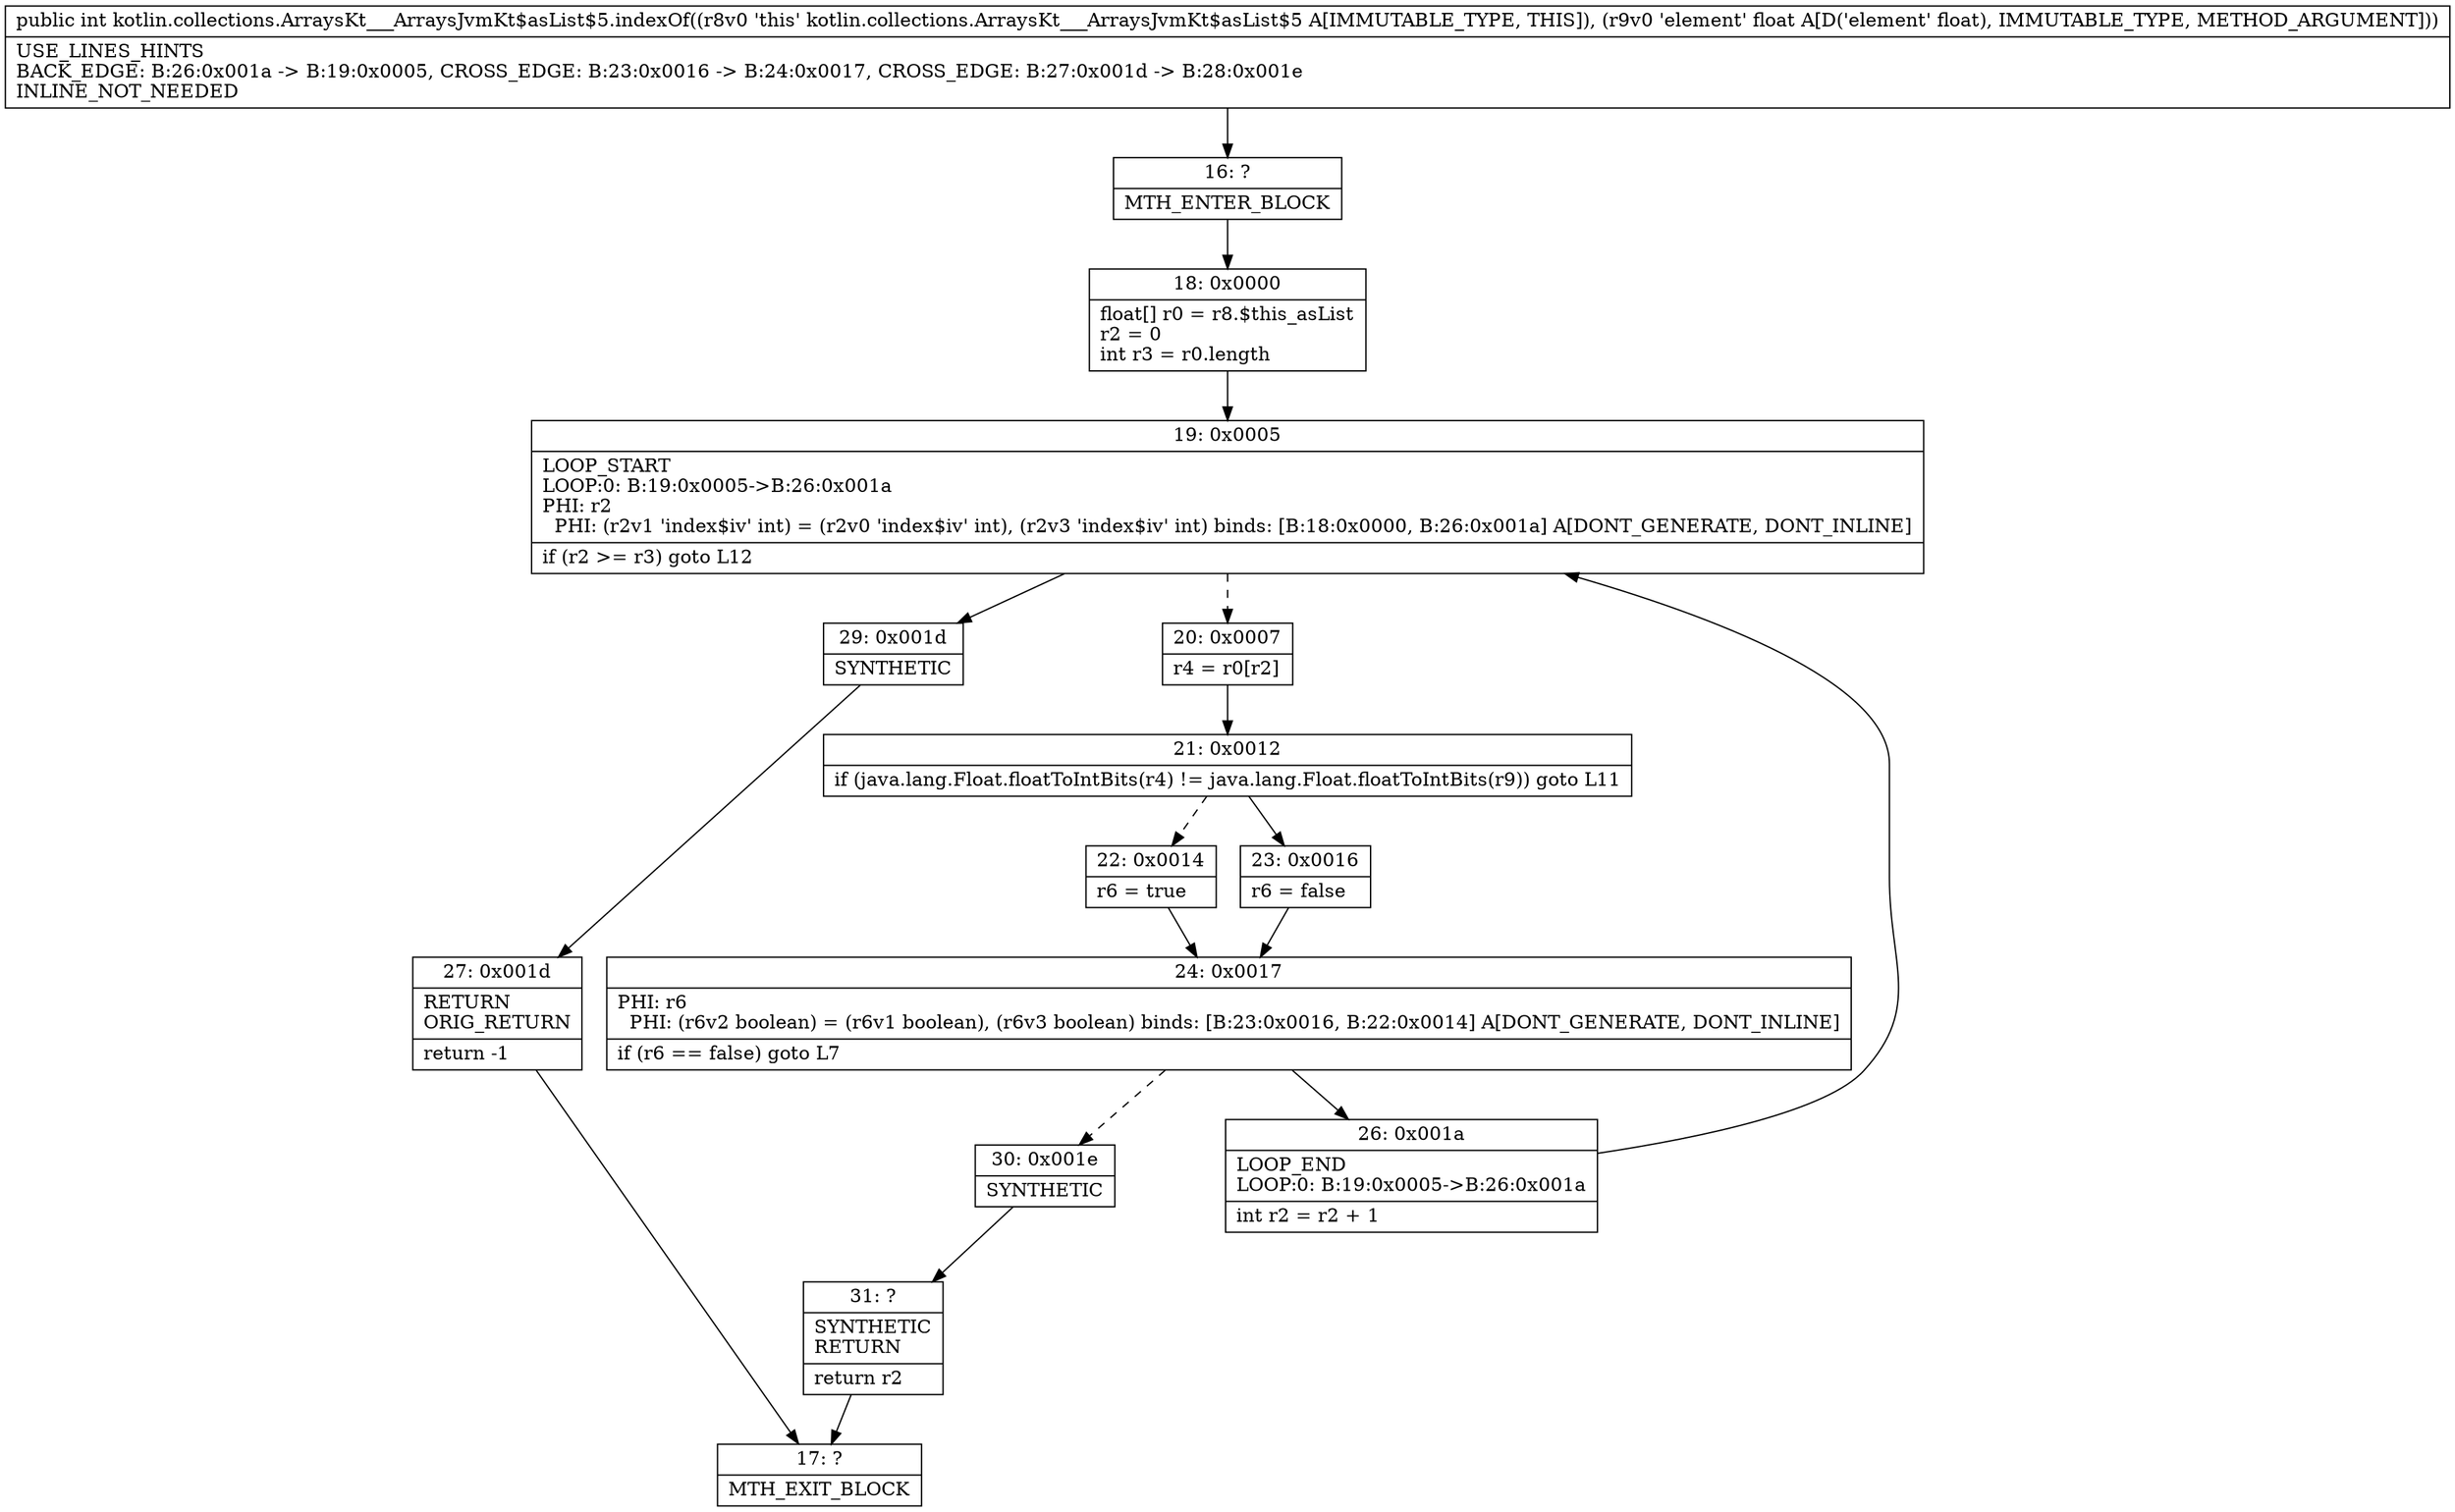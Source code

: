 digraph "CFG forkotlin.collections.ArraysKt___ArraysJvmKt$asList$5.indexOf(F)I" {
Node_16 [shape=record,label="{16\:\ ?|MTH_ENTER_BLOCK\l}"];
Node_18 [shape=record,label="{18\:\ 0x0000|float[] r0 = r8.$this_asList\lr2 = 0\lint r3 = r0.length\l}"];
Node_19 [shape=record,label="{19\:\ 0x0005|LOOP_START\lLOOP:0: B:19:0x0005\-\>B:26:0x001a\lPHI: r2 \l  PHI: (r2v1 'index$iv' int) = (r2v0 'index$iv' int), (r2v3 'index$iv' int) binds: [B:18:0x0000, B:26:0x001a] A[DONT_GENERATE, DONT_INLINE]\l|if (r2 \>= r3) goto L12\l}"];
Node_20 [shape=record,label="{20\:\ 0x0007|r4 = r0[r2]\l}"];
Node_21 [shape=record,label="{21\:\ 0x0012|if (java.lang.Float.floatToIntBits(r4) != java.lang.Float.floatToIntBits(r9)) goto L11\l}"];
Node_22 [shape=record,label="{22\:\ 0x0014|r6 = true\l}"];
Node_24 [shape=record,label="{24\:\ 0x0017|PHI: r6 \l  PHI: (r6v2 boolean) = (r6v1 boolean), (r6v3 boolean) binds: [B:23:0x0016, B:22:0x0014] A[DONT_GENERATE, DONT_INLINE]\l|if (r6 == false) goto L7\l}"];
Node_26 [shape=record,label="{26\:\ 0x001a|LOOP_END\lLOOP:0: B:19:0x0005\-\>B:26:0x001a\l|int r2 = r2 + 1\l}"];
Node_30 [shape=record,label="{30\:\ 0x001e|SYNTHETIC\l}"];
Node_31 [shape=record,label="{31\:\ ?|SYNTHETIC\lRETURN\l|return r2\l}"];
Node_17 [shape=record,label="{17\:\ ?|MTH_EXIT_BLOCK\l}"];
Node_23 [shape=record,label="{23\:\ 0x0016|r6 = false\l}"];
Node_29 [shape=record,label="{29\:\ 0x001d|SYNTHETIC\l}"];
Node_27 [shape=record,label="{27\:\ 0x001d|RETURN\lORIG_RETURN\l|return \-1\l}"];
MethodNode[shape=record,label="{public int kotlin.collections.ArraysKt___ArraysJvmKt$asList$5.indexOf((r8v0 'this' kotlin.collections.ArraysKt___ArraysJvmKt$asList$5 A[IMMUTABLE_TYPE, THIS]), (r9v0 'element' float A[D('element' float), IMMUTABLE_TYPE, METHOD_ARGUMENT]))  | USE_LINES_HINTS\lBACK_EDGE: B:26:0x001a \-\> B:19:0x0005, CROSS_EDGE: B:23:0x0016 \-\> B:24:0x0017, CROSS_EDGE: B:27:0x001d \-\> B:28:0x001e\lINLINE_NOT_NEEDED\l}"];
MethodNode -> Node_16;Node_16 -> Node_18;
Node_18 -> Node_19;
Node_19 -> Node_20[style=dashed];
Node_19 -> Node_29;
Node_20 -> Node_21;
Node_21 -> Node_22[style=dashed];
Node_21 -> Node_23;
Node_22 -> Node_24;
Node_24 -> Node_26;
Node_24 -> Node_30[style=dashed];
Node_26 -> Node_19;
Node_30 -> Node_31;
Node_31 -> Node_17;
Node_23 -> Node_24;
Node_29 -> Node_27;
Node_27 -> Node_17;
}

